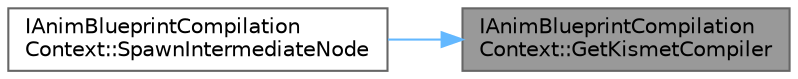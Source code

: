 digraph "IAnimBlueprintCompilationContext::GetKismetCompiler"
{
 // INTERACTIVE_SVG=YES
 // LATEX_PDF_SIZE
  bgcolor="transparent";
  edge [fontname=Helvetica,fontsize=10,labelfontname=Helvetica,labelfontsize=10];
  node [fontname=Helvetica,fontsize=10,shape=box,height=0.2,width=0.4];
  rankdir="RL";
  Node1 [id="Node000001",label="IAnimBlueprintCompilation\lContext::GetKismetCompiler",height=0.2,width=0.4,color="gray40", fillcolor="grey60", style="filled", fontcolor="black",tooltip=" "];
  Node1 -> Node2 [id="edge1_Node000001_Node000002",dir="back",color="steelblue1",style="solid",tooltip=" "];
  Node2 [id="Node000002",label="IAnimBlueprintCompilation\lContext::SpawnIntermediateNode",height=0.2,width=0.4,color="grey40", fillcolor="white", style="filled",URL="$d3/d5c/classIAnimBlueprintCompilationContext.html#a647109c1d3c00ba7635fcb069e608693",tooltip=" "];
}
